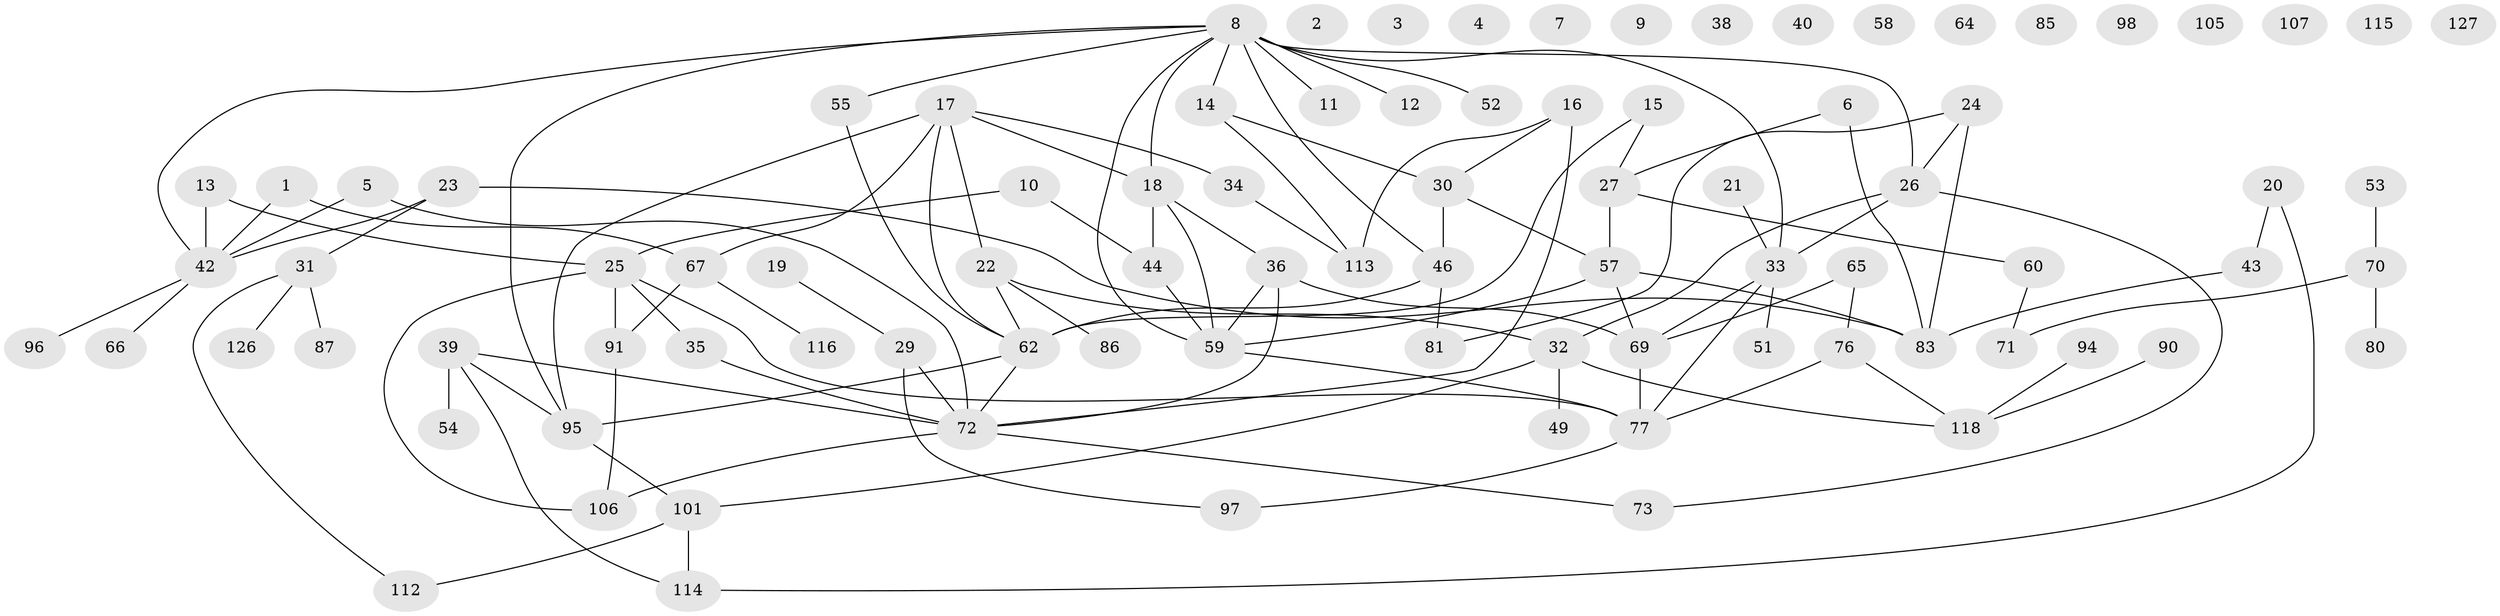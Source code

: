 // Generated by graph-tools (version 1.1) at 2025/23/03/03/25 07:23:26]
// undirected, 89 vertices, 115 edges
graph export_dot {
graph [start="1"]
  node [color=gray90,style=filled];
  1;
  2;
  3;
  4;
  5;
  6;
  7;
  8 [super="+50"];
  9;
  10;
  11;
  12;
  13;
  14 [super="+37"];
  15;
  16 [super="+41"];
  17 [super="+47"];
  18;
  19;
  20;
  21;
  22 [super="+93"];
  23 [super="+119"];
  24 [super="+28"];
  25 [super="+48"];
  26 [super="+99"];
  27 [super="+56"];
  29 [super="+88"];
  30;
  31 [super="+68"];
  32 [super="+92"];
  33 [super="+63"];
  34 [super="+122"];
  35 [super="+100"];
  36 [super="+45"];
  38;
  39;
  40;
  42 [super="+78"];
  43;
  44 [super="+75"];
  46 [super="+110"];
  49 [super="+89"];
  51;
  52;
  53 [super="+61"];
  54;
  55;
  57;
  58;
  59 [super="+123"];
  60;
  62 [super="+117"];
  64;
  65 [super="+109"];
  66 [super="+111"];
  67 [super="+102"];
  69 [super="+108"];
  70 [super="+125"];
  71;
  72 [super="+82"];
  73 [super="+74"];
  76 [super="+79"];
  77 [super="+120"];
  80;
  81;
  83 [super="+84"];
  85;
  86;
  87;
  90;
  91 [super="+103"];
  94;
  95 [super="+121"];
  96;
  97;
  98;
  101 [super="+104"];
  105;
  106;
  107;
  112;
  113;
  114;
  115;
  116;
  118 [super="+124"];
  126;
  127;
  1 -- 67;
  1 -- 42;
  5 -- 42;
  5 -- 72;
  6 -- 83;
  6 -- 27;
  8 -- 12;
  8 -- 18;
  8 -- 52;
  8 -- 55;
  8 -- 42;
  8 -- 11;
  8 -- 46;
  8 -- 33;
  8 -- 26;
  8 -- 14;
  8 -- 59;
  8 -- 95;
  10 -- 25;
  10 -- 44;
  13 -- 25;
  13 -- 42;
  14 -- 113;
  14 -- 30;
  15 -- 62;
  15 -- 27;
  16 -- 30;
  16 -- 72;
  16 -- 113;
  17 -- 95;
  17 -- 18;
  17 -- 34;
  17 -- 67;
  17 -- 62;
  17 -- 22;
  18 -- 44;
  18 -- 36;
  18 -- 59;
  19 -- 29;
  20 -- 43;
  20 -- 114;
  21 -- 33;
  22 -- 32;
  22 -- 86;
  22 -- 62;
  23 -- 42;
  23 -- 31;
  23 -- 83;
  24 -- 26;
  24 -- 81;
  24 -- 83;
  25 -- 91;
  25 -- 106;
  25 -- 77;
  25 -- 35;
  26 -- 33;
  26 -- 32;
  26 -- 73;
  27 -- 60;
  27 -- 57;
  29 -- 72;
  29 -- 97;
  30 -- 46;
  30 -- 57;
  31 -- 87;
  31 -- 112;
  31 -- 126;
  32 -- 49;
  32 -- 101;
  32 -- 118;
  33 -- 51;
  33 -- 69;
  33 -- 77;
  34 -- 113;
  35 -- 72;
  36 -- 72;
  36 -- 59;
  36 -- 69;
  39 -- 54;
  39 -- 72;
  39 -- 114;
  39 -- 95;
  42 -- 66;
  42 -- 96;
  43 -- 83;
  44 -- 59;
  46 -- 62;
  46 -- 81;
  53 -- 70;
  55 -- 62;
  57 -- 69;
  57 -- 83;
  57 -- 59;
  59 -- 77;
  60 -- 71;
  62 -- 72;
  62 -- 95 [weight=2];
  65 -- 69;
  65 -- 76;
  67 -- 116;
  67 -- 91;
  69 -- 77;
  70 -- 80;
  70 -- 71;
  72 -- 106;
  72 -- 73;
  76 -- 118;
  76 -- 77;
  77 -- 97;
  90 -- 118;
  91 -- 106;
  94 -- 118;
  95 -- 101;
  101 -- 112;
  101 -- 114;
}
